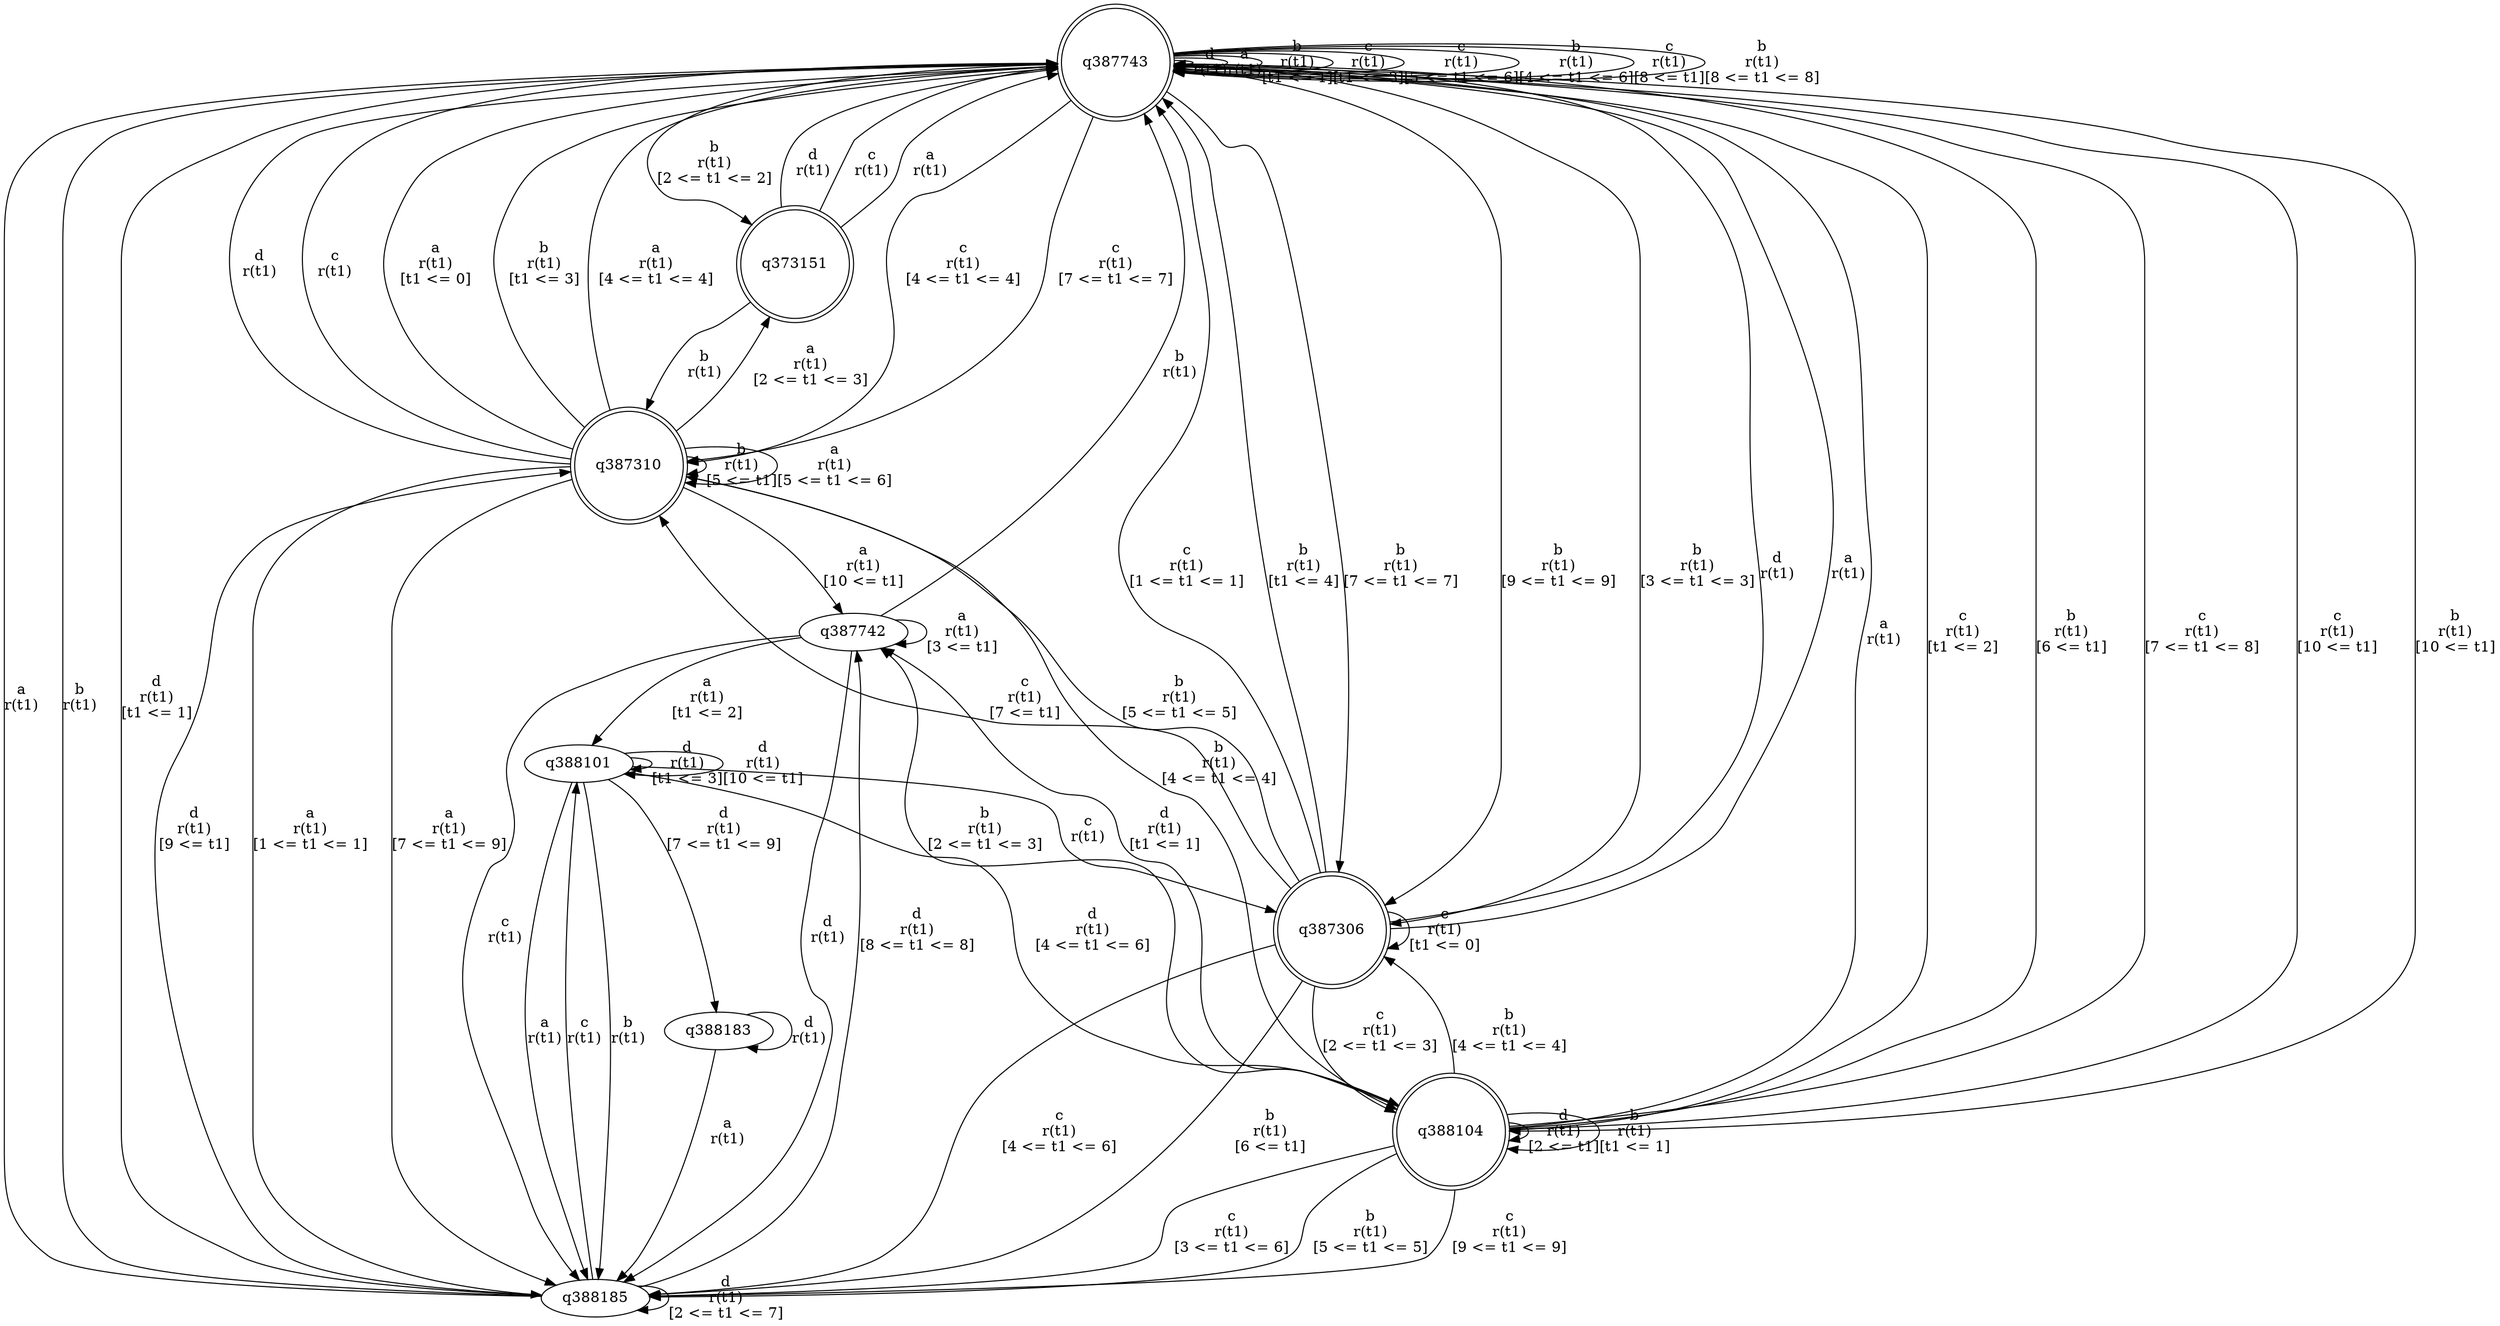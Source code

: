 digraph "tests_1/test31/solution101/solution_verwer" {
	q387743[label=q387743 shape=doublecircle]
	q373151[label=q373151 shape=doublecircle]
	q387310[label=q387310 shape=doublecircle]
	q388185[label=q388185]
	q388101[label=q388101]
	q387306[label=q387306 shape=doublecircle]
	q388104[label=q388104 shape=doublecircle]
	q387742[label=q387742]
	q388183[label=q388183]
	q387743 -> q387743[label="d\nr(t1)\n"]
	q387743 -> q387743[label="a\nr(t1)\n"]
	q387743 -> q387743[label="b\nr(t1)\n[t1 <= 1]"]
	q387743 -> q373151[label="b\nr(t1)\n[2 <= t1 <= 2]"]
	q373151 -> q387743[label="d\nr(t1)\n"]
	q373151 -> q387743[label="c\nr(t1)\n"]
	q373151 -> q387310[label="b\nr(t1)\n"]
	q387310 -> q387743[label="d\nr(t1)\n"]
	q387310 -> q387743[label="c\nr(t1)\n"]
	q387310 -> q387743[label="a\nr(t1)\n[t1 <= 0]"]
	q387310 -> q387743[label="b\nr(t1)\n[t1 <= 3]"]
	q387310 -> q388185[label="a\nr(t1)\n[1 <= t1 <= 1]"]
	q388185 -> q387743[label="a\nr(t1)\n"]
	q388185 -> q387743[label="b\nr(t1)\n"]
	q388185 -> q387743[label="d\nr(t1)\n[t1 <= 1]"]
	q388185 -> q388101[label="c\nr(t1)\n"]
	q388101 -> q387306[label="c\nr(t1)\n"]
	q387306 -> q387743[label="d\nr(t1)\n"]
	q387306 -> q387743[label="a\nr(t1)\n"]
	q387306 -> q387306[label="c\nr(t1)\n[t1 <= 0]"]
	q387306 -> q387743[label="c\nr(t1)\n[1 <= t1 <= 1]"]
	q387306 -> q387743[label="b\nr(t1)\n[t1 <= 4]"]
	q387306 -> q388104[label="c\nr(t1)\n[2 <= t1 <= 3]"]
	q388104 -> q387743[label="a\nr(t1)\n"]
	q388104 -> q388104[label="d\nr(t1)\n[2 <= t1]"]
	q388104 -> q388104[label="b\nr(t1)\n[t1 <= 1]"]
	q388104 -> q387742[label="b\nr(t1)\n[2 <= t1 <= 3]"]
	q387742 -> q388185[label="c\nr(t1)\n"]
	q387742 -> q388185[label="d\nr(t1)\n"]
	q387742 -> q387743[label="b\nr(t1)\n"]
	q387742 -> q387742[label="a\nr(t1)\n[3 <= t1]"]
	q387742 -> q388101[label="a\nr(t1)\n[t1 <= 2]"]
	q388104 -> q387743[label="c\nr(t1)\n[t1 <= 2]"]
	q388104 -> q387306[label="b\nr(t1)\n[4 <= t1 <= 4]"]
	q388104 -> q388185[label="c\nr(t1)\n[3 <= t1 <= 6]"]
	q388104 -> q388185[label="b\nr(t1)\n[5 <= t1 <= 5]"]
	q388104 -> q387743[label="b\nr(t1)\n[6 <= t1]"]
	q388104 -> q387743[label="c\nr(t1)\n[7 <= t1 <= 8]"]
	q388104 -> q388185[label="c\nr(t1)\n[9 <= t1 <= 9]"]
	q388104 -> q387743[label="c\nr(t1)\n[10 <= t1]"]
	q388104 -> q387742[label="d\nr(t1)\n[t1 <= 1]"]
	q387306 -> q387310[label="b\nr(t1)\n[5 <= t1 <= 5]"]
	q387306 -> q388185[label="b\nr(t1)\n[6 <= t1]"]
	q387306 -> q387310[label="c\nr(t1)\n[7 <= t1]"]
	q387306 -> q388185[label="c\nr(t1)\n[4 <= t1 <= 6]"]
	q388101 -> q388185[label="b\nr(t1)\n"]
	q388101 -> q388101[label="d\nr(t1)\n[t1 <= 3]"]
	q388101 -> q388185[label="a\nr(t1)\n"]
	q388101 -> q388104[label="d\nr(t1)\n[4 <= t1 <= 6]"]
	q388101 -> q388183[label="d\nr(t1)\n[7 <= t1 <= 9]"]
	q388183 -> q388183[label="d\nr(t1)\n"]
	q388183 -> q388185[label="a\nr(t1)\n"]
	q388101 -> q388101[label="d\nr(t1)\n[10 <= t1]"]
	q388185 -> q388185[label="d\nr(t1)\n[2 <= t1 <= 7]"]
	q388185 -> q387742[label="d\nr(t1)\n[8 <= t1 <= 8]"]
	q388185 -> q387310[label="d\nr(t1)\n[9 <= t1]"]
	q387310 -> q388104[label="b\nr(t1)\n[4 <= t1 <= 4]"]
	q387310 -> q387310[label="b\nr(t1)\n[5 <= t1]"]
	q387310 -> q373151[label="a\nr(t1)\n[2 <= t1 <= 3]"]
	q387310 -> q387743[label="a\nr(t1)\n[4 <= t1 <= 4]"]
	q387310 -> q387310[label="a\nr(t1)\n[5 <= t1 <= 6]"]
	q387310 -> q387742[label="a\nr(t1)\n[10 <= t1]"]
	q387310 -> q388185[label="a\nr(t1)\n[7 <= t1 <= 9]"]
	q373151 -> q387743[label="a\nr(t1)\n"]
	q387743 -> q387743[label="c\nr(t1)\n[t1 <= 3]"]
	q387743 -> q387306[label="b\nr(t1)\n[3 <= t1 <= 3]"]
	q387743 -> q387310[label="c\nr(t1)\n[4 <= t1 <= 4]"]
	q387743 -> q387743[label="c\nr(t1)\n[5 <= t1 <= 6]"]
	q387743 -> q387743[label="b\nr(t1)\n[4 <= t1 <= 6]"]
	q387743 -> q387310[label="c\nr(t1)\n[7 <= t1 <= 7]"]
	q387743 -> q387743[label="c\nr(t1)\n[8 <= t1]"]
	q387743 -> q387306[label="b\nr(t1)\n[7 <= t1 <= 7]"]
	q387743 -> q387743[label="b\nr(t1)\n[8 <= t1 <= 8]"]
	q387743 -> q387306[label="b\nr(t1)\n[9 <= t1 <= 9]"]
	q387743 -> q388104[label="b\nr(t1)\n[10 <= t1]"]
}
